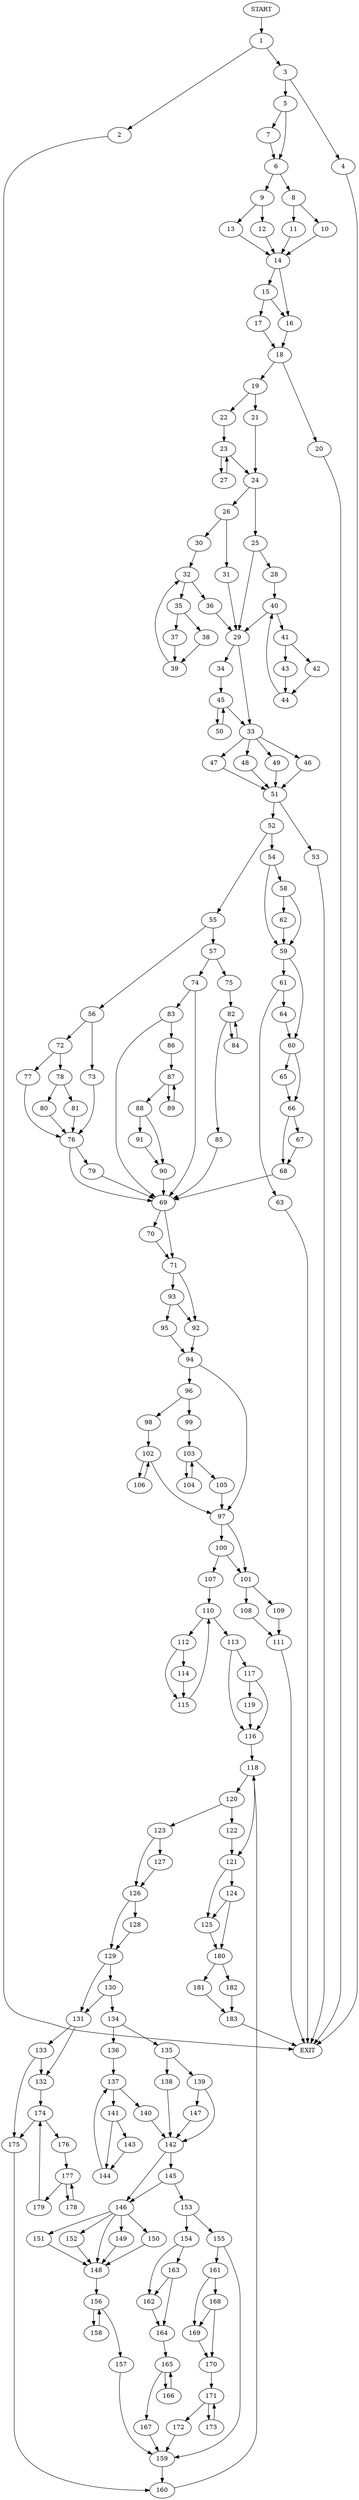 digraph {
0 [label="START"]
184 [label="EXIT"]
0 -> 1
1 -> 2
1 -> 3
3 -> 4
3 -> 5
2 -> 184
5 -> 6
5 -> 7
4 -> 184
7 -> 6
6 -> 8
6 -> 9
8 -> 10
8 -> 11
9 -> 12
9 -> 13
11 -> 14
10 -> 14
14 -> 15
14 -> 16
12 -> 14
13 -> 14
15 -> 17
15 -> 16
16 -> 18
17 -> 18
18 -> 19
18 -> 20
19 -> 21
19 -> 22
20 -> 184
22 -> 23
21 -> 24
24 -> 25
24 -> 26
23 -> 27
23 -> 24
27 -> 23
25 -> 28
25 -> 29
26 -> 30
26 -> 31
30 -> 32
31 -> 29
29 -> 33
29 -> 34
32 -> 35
32 -> 36
36 -> 29
35 -> 37
35 -> 38
37 -> 39
38 -> 39
39 -> 32
28 -> 40
40 -> 29
40 -> 41
41 -> 42
41 -> 43
42 -> 44
43 -> 44
44 -> 40
34 -> 45
33 -> 46
33 -> 47
33 -> 48
33 -> 49
45 -> 33
45 -> 50
50 -> 45
47 -> 51
46 -> 51
49 -> 51
48 -> 51
51 -> 52
51 -> 53
52 -> 54
52 -> 55
53 -> 184
55 -> 56
55 -> 57
54 -> 58
54 -> 59
59 -> 60
59 -> 61
58 -> 59
58 -> 62
62 -> 59
61 -> 63
61 -> 64
60 -> 65
60 -> 66
63 -> 184
64 -> 60
66 -> 67
66 -> 68
65 -> 66
67 -> 68
68 -> 69
69 -> 70
69 -> 71
56 -> 72
56 -> 73
57 -> 74
57 -> 75
73 -> 76
72 -> 77
72 -> 78
76 -> 79
76 -> 69
78 -> 80
78 -> 81
77 -> 76
80 -> 76
81 -> 76
79 -> 69
75 -> 82
74 -> 83
74 -> 69
82 -> 84
82 -> 85
84 -> 82
85 -> 69
83 -> 86
83 -> 69
86 -> 87
87 -> 88
87 -> 89
88 -> 90
88 -> 91
89 -> 87
90 -> 69
91 -> 90
71 -> 92
71 -> 93
70 -> 71
92 -> 94
93 -> 92
93 -> 95
95 -> 94
94 -> 96
94 -> 97
96 -> 98
96 -> 99
97 -> 100
97 -> 101
98 -> 102
99 -> 103
103 -> 104
103 -> 105
105 -> 97
104 -> 103
102 -> 97
102 -> 106
106 -> 102
100 -> 101
100 -> 107
101 -> 108
101 -> 109
107 -> 110
108 -> 111
109 -> 111
111 -> 184
110 -> 112
110 -> 113
112 -> 114
112 -> 115
113 -> 116
113 -> 117
115 -> 110
114 -> 115
116 -> 118
117 -> 119
117 -> 116
119 -> 116
118 -> 120
118 -> 121
120 -> 122
120 -> 123
121 -> 124
121 -> 125
122 -> 121
123 -> 126
123 -> 127
127 -> 126
126 -> 128
126 -> 129
129 -> 130
129 -> 131
128 -> 129
131 -> 132
131 -> 133
130 -> 134
130 -> 131
134 -> 135
134 -> 136
136 -> 137
135 -> 138
135 -> 139
137 -> 140
137 -> 141
140 -> 142
141 -> 143
141 -> 144
143 -> 144
144 -> 137
142 -> 145
142 -> 146
138 -> 142
139 -> 142
139 -> 147
147 -> 142
146 -> 148
146 -> 149
146 -> 150
146 -> 151
146 -> 152
145 -> 153
145 -> 146
153 -> 154
153 -> 155
152 -> 148
149 -> 148
150 -> 148
148 -> 156
151 -> 148
156 -> 157
156 -> 158
158 -> 156
157 -> 159
159 -> 160
155 -> 161
155 -> 159
154 -> 162
154 -> 163
163 -> 162
163 -> 164
162 -> 164
164 -> 165
165 -> 166
165 -> 167
166 -> 165
167 -> 159
161 -> 168
161 -> 169
168 -> 170
168 -> 169
169 -> 170
170 -> 171
171 -> 172
171 -> 173
172 -> 159
173 -> 171
160 -> 118
132 -> 174
133 -> 132
133 -> 175
175 -> 160
174 -> 176
174 -> 175
176 -> 177
177 -> 178
177 -> 179
179 -> 174
178 -> 177
125 -> 180
124 -> 180
124 -> 125
180 -> 181
180 -> 182
181 -> 183
182 -> 183
183 -> 184
}
